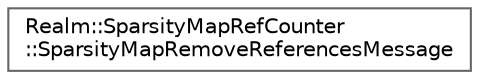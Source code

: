 digraph "Graphical Class Hierarchy"
{
 // LATEX_PDF_SIZE
  bgcolor="transparent";
  edge [fontname=Helvetica,fontsize=10,labelfontname=Helvetica,labelfontsize=10];
  node [fontname=Helvetica,fontsize=10,shape=box,height=0.2,width=0.4];
  rankdir="LR";
  Node0 [id="Node000000",label="Realm::SparsityMapRefCounter\l::SparsityMapRemoveReferencesMessage",height=0.2,width=0.4,color="grey40", fillcolor="white", style="filled",URL="$structRealm_1_1SparsityMapRefCounter_1_1SparsityMapRemoveReferencesMessage.html",tooltip=" "];
}
